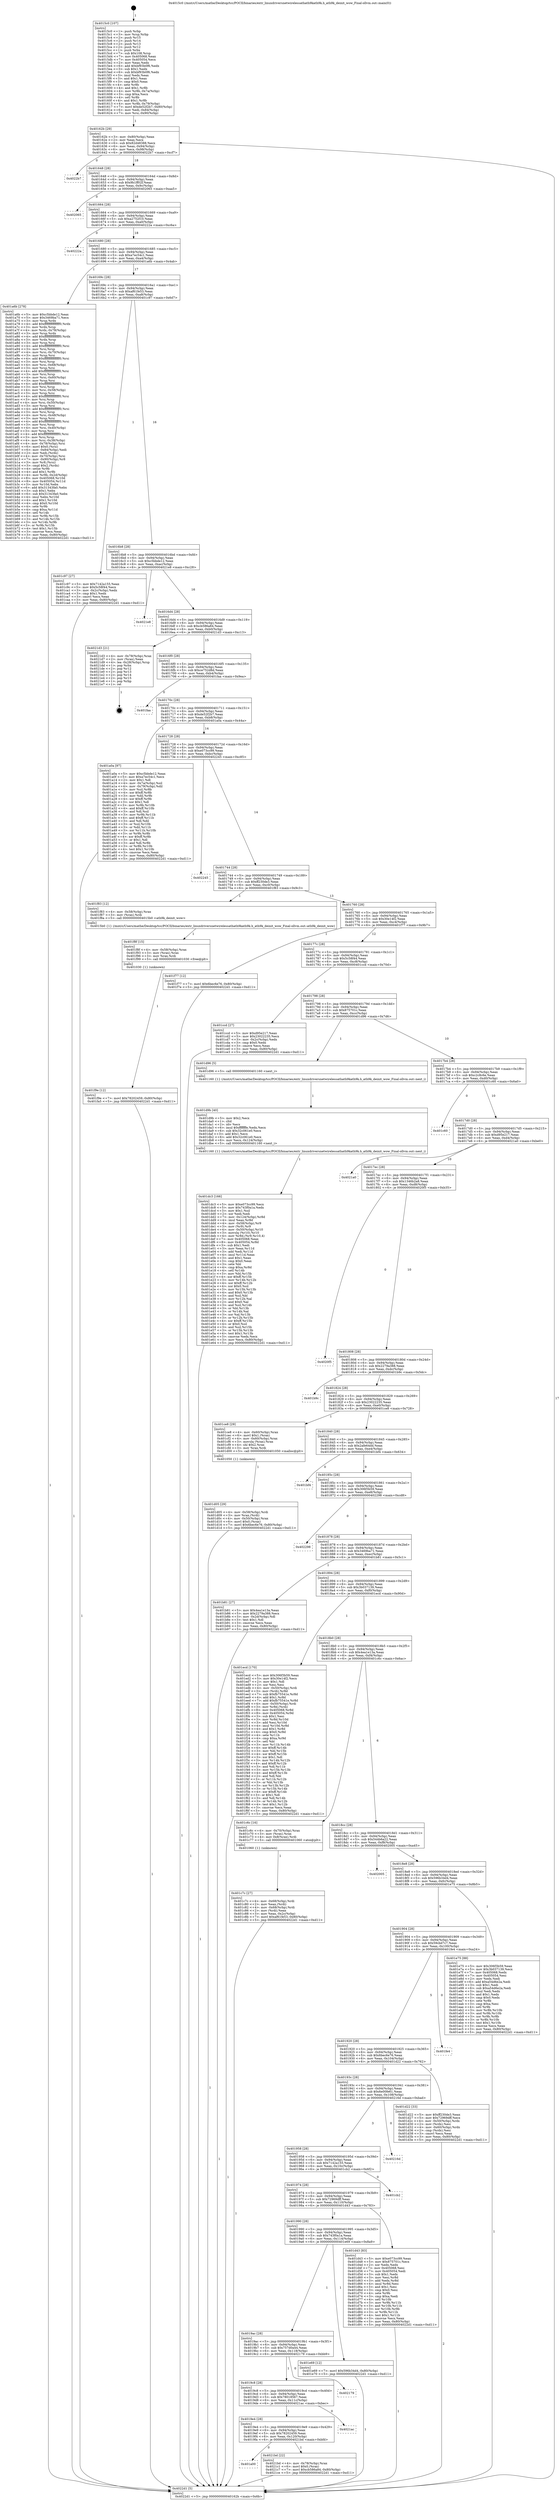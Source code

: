 digraph "0x4015c0" {
  label = "0x4015c0 (/mnt/c/Users/mathe/Desktop/tcc/POCII/binaries/extr_linuxdriversnetwirelessathath9kath9k.h_ath9k_deinit_wow_Final-ollvm.out::main(0))"
  labelloc = "t"
  node[shape=record]

  Entry [label="",width=0.3,height=0.3,shape=circle,fillcolor=black,style=filled]
  "0x40162b" [label="{
     0x40162b [29]\l
     | [instrs]\l
     &nbsp;&nbsp;0x40162b \<+3\>: mov -0x80(%rbp),%eax\l
     &nbsp;&nbsp;0x40162e \<+2\>: mov %eax,%ecx\l
     &nbsp;&nbsp;0x401630 \<+6\>: sub $0x82d48388,%ecx\l
     &nbsp;&nbsp;0x401636 \<+6\>: mov %eax,-0x94(%rbp)\l
     &nbsp;&nbsp;0x40163c \<+6\>: mov %ecx,-0x98(%rbp)\l
     &nbsp;&nbsp;0x401642 \<+6\>: je 00000000004022b7 \<main+0xcf7\>\l
  }"]
  "0x4022b7" [label="{
     0x4022b7\l
  }", style=dashed]
  "0x401648" [label="{
     0x401648 [28]\l
     | [instrs]\l
     &nbsp;&nbsp;0x401648 \<+5\>: jmp 000000000040164d \<main+0x8d\>\l
     &nbsp;&nbsp;0x40164d \<+6\>: mov -0x94(%rbp),%eax\l
     &nbsp;&nbsp;0x401653 \<+5\>: sub $0x9b1ff02f,%eax\l
     &nbsp;&nbsp;0x401658 \<+6\>: mov %eax,-0x9c(%rbp)\l
     &nbsp;&nbsp;0x40165e \<+6\>: je 0000000000402065 \<main+0xaa5\>\l
  }"]
  Exit [label="",width=0.3,height=0.3,shape=circle,fillcolor=black,style=filled,peripheries=2]
  "0x402065" [label="{
     0x402065\l
  }", style=dashed]
  "0x401664" [label="{
     0x401664 [28]\l
     | [instrs]\l
     &nbsp;&nbsp;0x401664 \<+5\>: jmp 0000000000401669 \<main+0xa9\>\l
     &nbsp;&nbsp;0x401669 \<+6\>: mov -0x94(%rbp),%eax\l
     &nbsp;&nbsp;0x40166f \<+5\>: sub $0xa2752f10,%eax\l
     &nbsp;&nbsp;0x401674 \<+6\>: mov %eax,-0xa0(%rbp)\l
     &nbsp;&nbsp;0x40167a \<+6\>: je 000000000040222a \<main+0xc6a\>\l
  }"]
  "0x401a00" [label="{
     0x401a00\l
  }", style=dashed]
  "0x40222a" [label="{
     0x40222a\l
  }", style=dashed]
  "0x401680" [label="{
     0x401680 [28]\l
     | [instrs]\l
     &nbsp;&nbsp;0x401680 \<+5\>: jmp 0000000000401685 \<main+0xc5\>\l
     &nbsp;&nbsp;0x401685 \<+6\>: mov -0x94(%rbp),%eax\l
     &nbsp;&nbsp;0x40168b \<+5\>: sub $0xa7ec54c1,%eax\l
     &nbsp;&nbsp;0x401690 \<+6\>: mov %eax,-0xa4(%rbp)\l
     &nbsp;&nbsp;0x401696 \<+6\>: je 0000000000401a6b \<main+0x4ab\>\l
  }"]
  "0x4021bd" [label="{
     0x4021bd [22]\l
     | [instrs]\l
     &nbsp;&nbsp;0x4021bd \<+4\>: mov -0x78(%rbp),%rax\l
     &nbsp;&nbsp;0x4021c1 \<+6\>: movl $0x0,(%rax)\l
     &nbsp;&nbsp;0x4021c7 \<+7\>: movl $0xcb586a84,-0x80(%rbp)\l
     &nbsp;&nbsp;0x4021ce \<+5\>: jmp 00000000004022d1 \<main+0xd11\>\l
  }"]
  "0x401a6b" [label="{
     0x401a6b [278]\l
     | [instrs]\l
     &nbsp;&nbsp;0x401a6b \<+5\>: mov $0xc5bbde12,%eax\l
     &nbsp;&nbsp;0x401a70 \<+5\>: mov $0x3469ba71,%ecx\l
     &nbsp;&nbsp;0x401a75 \<+3\>: mov %rsp,%rdx\l
     &nbsp;&nbsp;0x401a78 \<+4\>: add $0xfffffffffffffff0,%rdx\l
     &nbsp;&nbsp;0x401a7c \<+3\>: mov %rdx,%rsp\l
     &nbsp;&nbsp;0x401a7f \<+4\>: mov %rdx,-0x78(%rbp)\l
     &nbsp;&nbsp;0x401a83 \<+3\>: mov %rsp,%rdx\l
     &nbsp;&nbsp;0x401a86 \<+4\>: add $0xfffffffffffffff0,%rdx\l
     &nbsp;&nbsp;0x401a8a \<+3\>: mov %rdx,%rsp\l
     &nbsp;&nbsp;0x401a8d \<+3\>: mov %rsp,%rsi\l
     &nbsp;&nbsp;0x401a90 \<+4\>: add $0xfffffffffffffff0,%rsi\l
     &nbsp;&nbsp;0x401a94 \<+3\>: mov %rsi,%rsp\l
     &nbsp;&nbsp;0x401a97 \<+4\>: mov %rsi,-0x70(%rbp)\l
     &nbsp;&nbsp;0x401a9b \<+3\>: mov %rsp,%rsi\l
     &nbsp;&nbsp;0x401a9e \<+4\>: add $0xfffffffffffffff0,%rsi\l
     &nbsp;&nbsp;0x401aa2 \<+3\>: mov %rsi,%rsp\l
     &nbsp;&nbsp;0x401aa5 \<+4\>: mov %rsi,-0x68(%rbp)\l
     &nbsp;&nbsp;0x401aa9 \<+3\>: mov %rsp,%rsi\l
     &nbsp;&nbsp;0x401aac \<+4\>: add $0xfffffffffffffff0,%rsi\l
     &nbsp;&nbsp;0x401ab0 \<+3\>: mov %rsi,%rsp\l
     &nbsp;&nbsp;0x401ab3 \<+4\>: mov %rsi,-0x60(%rbp)\l
     &nbsp;&nbsp;0x401ab7 \<+3\>: mov %rsp,%rsi\l
     &nbsp;&nbsp;0x401aba \<+4\>: add $0xfffffffffffffff0,%rsi\l
     &nbsp;&nbsp;0x401abe \<+3\>: mov %rsi,%rsp\l
     &nbsp;&nbsp;0x401ac1 \<+4\>: mov %rsi,-0x58(%rbp)\l
     &nbsp;&nbsp;0x401ac5 \<+3\>: mov %rsp,%rsi\l
     &nbsp;&nbsp;0x401ac8 \<+4\>: add $0xfffffffffffffff0,%rsi\l
     &nbsp;&nbsp;0x401acc \<+3\>: mov %rsi,%rsp\l
     &nbsp;&nbsp;0x401acf \<+4\>: mov %rsi,-0x50(%rbp)\l
     &nbsp;&nbsp;0x401ad3 \<+3\>: mov %rsp,%rsi\l
     &nbsp;&nbsp;0x401ad6 \<+4\>: add $0xfffffffffffffff0,%rsi\l
     &nbsp;&nbsp;0x401ada \<+3\>: mov %rsi,%rsp\l
     &nbsp;&nbsp;0x401add \<+4\>: mov %rsi,-0x48(%rbp)\l
     &nbsp;&nbsp;0x401ae1 \<+3\>: mov %rsp,%rsi\l
     &nbsp;&nbsp;0x401ae4 \<+4\>: add $0xfffffffffffffff0,%rsi\l
     &nbsp;&nbsp;0x401ae8 \<+3\>: mov %rsi,%rsp\l
     &nbsp;&nbsp;0x401aeb \<+4\>: mov %rsi,-0x40(%rbp)\l
     &nbsp;&nbsp;0x401aef \<+3\>: mov %rsp,%rsi\l
     &nbsp;&nbsp;0x401af2 \<+4\>: add $0xfffffffffffffff0,%rsi\l
     &nbsp;&nbsp;0x401af6 \<+3\>: mov %rsi,%rsp\l
     &nbsp;&nbsp;0x401af9 \<+4\>: mov %rsi,-0x38(%rbp)\l
     &nbsp;&nbsp;0x401afd \<+4\>: mov -0x78(%rbp),%rsi\l
     &nbsp;&nbsp;0x401b01 \<+6\>: movl $0x0,(%rsi)\l
     &nbsp;&nbsp;0x401b07 \<+6\>: mov -0x84(%rbp),%edi\l
     &nbsp;&nbsp;0x401b0d \<+2\>: mov %edi,(%rdx)\l
     &nbsp;&nbsp;0x401b0f \<+4\>: mov -0x70(%rbp),%rsi\l
     &nbsp;&nbsp;0x401b13 \<+7\>: mov -0x90(%rbp),%r8\l
     &nbsp;&nbsp;0x401b1a \<+3\>: mov %r8,(%rsi)\l
     &nbsp;&nbsp;0x401b1d \<+3\>: cmpl $0x2,(%rdx)\l
     &nbsp;&nbsp;0x401b20 \<+4\>: setne %r9b\l
     &nbsp;&nbsp;0x401b24 \<+4\>: and $0x1,%r9b\l
     &nbsp;&nbsp;0x401b28 \<+4\>: mov %r9b,-0x2d(%rbp)\l
     &nbsp;&nbsp;0x401b2c \<+8\>: mov 0x405068,%r10d\l
     &nbsp;&nbsp;0x401b34 \<+8\>: mov 0x405054,%r11d\l
     &nbsp;&nbsp;0x401b3c \<+3\>: mov %r10d,%ebx\l
     &nbsp;&nbsp;0x401b3f \<+6\>: add $0x31343fa0,%ebx\l
     &nbsp;&nbsp;0x401b45 \<+3\>: sub $0x1,%ebx\l
     &nbsp;&nbsp;0x401b48 \<+6\>: sub $0x31343fa0,%ebx\l
     &nbsp;&nbsp;0x401b4e \<+4\>: imul %ebx,%r10d\l
     &nbsp;&nbsp;0x401b52 \<+4\>: and $0x1,%r10d\l
     &nbsp;&nbsp;0x401b56 \<+4\>: cmp $0x0,%r10d\l
     &nbsp;&nbsp;0x401b5a \<+4\>: sete %r9b\l
     &nbsp;&nbsp;0x401b5e \<+4\>: cmp $0xa,%r11d\l
     &nbsp;&nbsp;0x401b62 \<+4\>: setl %r14b\l
     &nbsp;&nbsp;0x401b66 \<+3\>: mov %r9b,%r15b\l
     &nbsp;&nbsp;0x401b69 \<+3\>: and %r14b,%r15b\l
     &nbsp;&nbsp;0x401b6c \<+3\>: xor %r14b,%r9b\l
     &nbsp;&nbsp;0x401b6f \<+3\>: or %r9b,%r15b\l
     &nbsp;&nbsp;0x401b72 \<+4\>: test $0x1,%r15b\l
     &nbsp;&nbsp;0x401b76 \<+3\>: cmovne %ecx,%eax\l
     &nbsp;&nbsp;0x401b79 \<+3\>: mov %eax,-0x80(%rbp)\l
     &nbsp;&nbsp;0x401b7c \<+5\>: jmp 00000000004022d1 \<main+0xd11\>\l
  }"]
  "0x40169c" [label="{
     0x40169c [28]\l
     | [instrs]\l
     &nbsp;&nbsp;0x40169c \<+5\>: jmp 00000000004016a1 \<main+0xe1\>\l
     &nbsp;&nbsp;0x4016a1 \<+6\>: mov -0x94(%rbp),%eax\l
     &nbsp;&nbsp;0x4016a7 \<+5\>: sub $0xaf61fe53,%eax\l
     &nbsp;&nbsp;0x4016ac \<+6\>: mov %eax,-0xa8(%rbp)\l
     &nbsp;&nbsp;0x4016b2 \<+6\>: je 0000000000401c97 \<main+0x6d7\>\l
  }"]
  "0x4019e4" [label="{
     0x4019e4 [28]\l
     | [instrs]\l
     &nbsp;&nbsp;0x4019e4 \<+5\>: jmp 00000000004019e9 \<main+0x429\>\l
     &nbsp;&nbsp;0x4019e9 \<+6\>: mov -0x94(%rbp),%eax\l
     &nbsp;&nbsp;0x4019ef \<+5\>: sub $0x78202459,%eax\l
     &nbsp;&nbsp;0x4019f4 \<+6\>: mov %eax,-0x120(%rbp)\l
     &nbsp;&nbsp;0x4019fa \<+6\>: je 00000000004021bd \<main+0xbfd\>\l
  }"]
  "0x401c97" [label="{
     0x401c97 [27]\l
     | [instrs]\l
     &nbsp;&nbsp;0x401c97 \<+5\>: mov $0x7142a155,%eax\l
     &nbsp;&nbsp;0x401c9c \<+5\>: mov $0x5c58f44,%ecx\l
     &nbsp;&nbsp;0x401ca1 \<+3\>: mov -0x2c(%rbp),%edx\l
     &nbsp;&nbsp;0x401ca4 \<+3\>: cmp $0x1,%edx\l
     &nbsp;&nbsp;0x401ca7 \<+3\>: cmovl %ecx,%eax\l
     &nbsp;&nbsp;0x401caa \<+3\>: mov %eax,-0x80(%rbp)\l
     &nbsp;&nbsp;0x401cad \<+5\>: jmp 00000000004022d1 \<main+0xd11\>\l
  }"]
  "0x4016b8" [label="{
     0x4016b8 [28]\l
     | [instrs]\l
     &nbsp;&nbsp;0x4016b8 \<+5\>: jmp 00000000004016bd \<main+0xfd\>\l
     &nbsp;&nbsp;0x4016bd \<+6\>: mov -0x94(%rbp),%eax\l
     &nbsp;&nbsp;0x4016c3 \<+5\>: sub $0xc5bbde12,%eax\l
     &nbsp;&nbsp;0x4016c8 \<+6\>: mov %eax,-0xac(%rbp)\l
     &nbsp;&nbsp;0x4016ce \<+6\>: je 00000000004021e8 \<main+0xc28\>\l
  }"]
  "0x4021ac" [label="{
     0x4021ac\l
  }", style=dashed]
  "0x4021e8" [label="{
     0x4021e8\l
  }", style=dashed]
  "0x4016d4" [label="{
     0x4016d4 [28]\l
     | [instrs]\l
     &nbsp;&nbsp;0x4016d4 \<+5\>: jmp 00000000004016d9 \<main+0x119\>\l
     &nbsp;&nbsp;0x4016d9 \<+6\>: mov -0x94(%rbp),%eax\l
     &nbsp;&nbsp;0x4016df \<+5\>: sub $0xcb586a84,%eax\l
     &nbsp;&nbsp;0x4016e4 \<+6\>: mov %eax,-0xb0(%rbp)\l
     &nbsp;&nbsp;0x4016ea \<+6\>: je 00000000004021d3 \<main+0xc13\>\l
  }"]
  "0x4019c8" [label="{
     0x4019c8 [28]\l
     | [instrs]\l
     &nbsp;&nbsp;0x4019c8 \<+5\>: jmp 00000000004019cd \<main+0x40d\>\l
     &nbsp;&nbsp;0x4019cd \<+6\>: mov -0x94(%rbp),%eax\l
     &nbsp;&nbsp;0x4019d3 \<+5\>: sub $0x78018567,%eax\l
     &nbsp;&nbsp;0x4019d8 \<+6\>: mov %eax,-0x11c(%rbp)\l
     &nbsp;&nbsp;0x4019de \<+6\>: je 00000000004021ac \<main+0xbec\>\l
  }"]
  "0x4021d3" [label="{
     0x4021d3 [21]\l
     | [instrs]\l
     &nbsp;&nbsp;0x4021d3 \<+4\>: mov -0x78(%rbp),%rax\l
     &nbsp;&nbsp;0x4021d7 \<+2\>: mov (%rax),%eax\l
     &nbsp;&nbsp;0x4021d9 \<+4\>: lea -0x28(%rbp),%rsp\l
     &nbsp;&nbsp;0x4021dd \<+1\>: pop %rbx\l
     &nbsp;&nbsp;0x4021de \<+2\>: pop %r12\l
     &nbsp;&nbsp;0x4021e0 \<+2\>: pop %r13\l
     &nbsp;&nbsp;0x4021e2 \<+2\>: pop %r14\l
     &nbsp;&nbsp;0x4021e4 \<+2\>: pop %r15\l
     &nbsp;&nbsp;0x4021e6 \<+1\>: pop %rbp\l
     &nbsp;&nbsp;0x4021e7 \<+1\>: ret\l
  }"]
  "0x4016f0" [label="{
     0x4016f0 [28]\l
     | [instrs]\l
     &nbsp;&nbsp;0x4016f0 \<+5\>: jmp 00000000004016f5 \<main+0x135\>\l
     &nbsp;&nbsp;0x4016f5 \<+6\>: mov -0x94(%rbp),%eax\l
     &nbsp;&nbsp;0x4016fb \<+5\>: sub $0xce752d8d,%eax\l
     &nbsp;&nbsp;0x401700 \<+6\>: mov %eax,-0xb4(%rbp)\l
     &nbsp;&nbsp;0x401706 \<+6\>: je 0000000000401faa \<main+0x9ea\>\l
  }"]
  "0x402179" [label="{
     0x402179\l
  }", style=dashed]
  "0x401faa" [label="{
     0x401faa\l
  }", style=dashed]
  "0x40170c" [label="{
     0x40170c [28]\l
     | [instrs]\l
     &nbsp;&nbsp;0x40170c \<+5\>: jmp 0000000000401711 \<main+0x151\>\l
     &nbsp;&nbsp;0x401711 \<+6\>: mov -0x94(%rbp),%eax\l
     &nbsp;&nbsp;0x401717 \<+5\>: sub $0xde52f2b7,%eax\l
     &nbsp;&nbsp;0x40171c \<+6\>: mov %eax,-0xb8(%rbp)\l
     &nbsp;&nbsp;0x401722 \<+6\>: je 0000000000401a0a \<main+0x44a\>\l
  }"]
  "0x401f9e" [label="{
     0x401f9e [12]\l
     | [instrs]\l
     &nbsp;&nbsp;0x401f9e \<+7\>: movl $0x78202459,-0x80(%rbp)\l
     &nbsp;&nbsp;0x401fa5 \<+5\>: jmp 00000000004022d1 \<main+0xd11\>\l
  }"]
  "0x401a0a" [label="{
     0x401a0a [97]\l
     | [instrs]\l
     &nbsp;&nbsp;0x401a0a \<+5\>: mov $0xc5bbde12,%eax\l
     &nbsp;&nbsp;0x401a0f \<+5\>: mov $0xa7ec54c1,%ecx\l
     &nbsp;&nbsp;0x401a14 \<+2\>: mov $0x1,%dl\l
     &nbsp;&nbsp;0x401a16 \<+4\>: mov -0x7a(%rbp),%sil\l
     &nbsp;&nbsp;0x401a1a \<+4\>: mov -0x79(%rbp),%dil\l
     &nbsp;&nbsp;0x401a1e \<+3\>: mov %sil,%r8b\l
     &nbsp;&nbsp;0x401a21 \<+4\>: xor $0xff,%r8b\l
     &nbsp;&nbsp;0x401a25 \<+3\>: mov %dil,%r9b\l
     &nbsp;&nbsp;0x401a28 \<+4\>: xor $0xff,%r9b\l
     &nbsp;&nbsp;0x401a2c \<+3\>: xor $0x1,%dl\l
     &nbsp;&nbsp;0x401a2f \<+3\>: mov %r8b,%r10b\l
     &nbsp;&nbsp;0x401a32 \<+4\>: and $0xff,%r10b\l
     &nbsp;&nbsp;0x401a36 \<+3\>: and %dl,%sil\l
     &nbsp;&nbsp;0x401a39 \<+3\>: mov %r9b,%r11b\l
     &nbsp;&nbsp;0x401a3c \<+4\>: and $0xff,%r11b\l
     &nbsp;&nbsp;0x401a40 \<+3\>: and %dl,%dil\l
     &nbsp;&nbsp;0x401a43 \<+3\>: or %sil,%r10b\l
     &nbsp;&nbsp;0x401a46 \<+3\>: or %dil,%r11b\l
     &nbsp;&nbsp;0x401a49 \<+3\>: xor %r11b,%r10b\l
     &nbsp;&nbsp;0x401a4c \<+3\>: or %r9b,%r8b\l
     &nbsp;&nbsp;0x401a4f \<+4\>: xor $0xff,%r8b\l
     &nbsp;&nbsp;0x401a53 \<+3\>: or $0x1,%dl\l
     &nbsp;&nbsp;0x401a56 \<+3\>: and %dl,%r8b\l
     &nbsp;&nbsp;0x401a59 \<+3\>: or %r8b,%r10b\l
     &nbsp;&nbsp;0x401a5c \<+4\>: test $0x1,%r10b\l
     &nbsp;&nbsp;0x401a60 \<+3\>: cmovne %ecx,%eax\l
     &nbsp;&nbsp;0x401a63 \<+3\>: mov %eax,-0x80(%rbp)\l
     &nbsp;&nbsp;0x401a66 \<+5\>: jmp 00000000004022d1 \<main+0xd11\>\l
  }"]
  "0x401728" [label="{
     0x401728 [28]\l
     | [instrs]\l
     &nbsp;&nbsp;0x401728 \<+5\>: jmp 000000000040172d \<main+0x16d\>\l
     &nbsp;&nbsp;0x40172d \<+6\>: mov -0x94(%rbp),%eax\l
     &nbsp;&nbsp;0x401733 \<+5\>: sub $0xe073cc99,%eax\l
     &nbsp;&nbsp;0x401738 \<+6\>: mov %eax,-0xbc(%rbp)\l
     &nbsp;&nbsp;0x40173e \<+6\>: je 0000000000402245 \<main+0xc85\>\l
  }"]
  "0x4022d1" [label="{
     0x4022d1 [5]\l
     | [instrs]\l
     &nbsp;&nbsp;0x4022d1 \<+5\>: jmp 000000000040162b \<main+0x6b\>\l
  }"]
  "0x4015c0" [label="{
     0x4015c0 [107]\l
     | [instrs]\l
     &nbsp;&nbsp;0x4015c0 \<+1\>: push %rbp\l
     &nbsp;&nbsp;0x4015c1 \<+3\>: mov %rsp,%rbp\l
     &nbsp;&nbsp;0x4015c4 \<+2\>: push %r15\l
     &nbsp;&nbsp;0x4015c6 \<+2\>: push %r14\l
     &nbsp;&nbsp;0x4015c8 \<+2\>: push %r13\l
     &nbsp;&nbsp;0x4015ca \<+2\>: push %r12\l
     &nbsp;&nbsp;0x4015cc \<+1\>: push %rbx\l
     &nbsp;&nbsp;0x4015cd \<+7\>: sub $0x108,%rsp\l
     &nbsp;&nbsp;0x4015d4 \<+7\>: mov 0x405068,%eax\l
     &nbsp;&nbsp;0x4015db \<+7\>: mov 0x405054,%ecx\l
     &nbsp;&nbsp;0x4015e2 \<+2\>: mov %eax,%edx\l
     &nbsp;&nbsp;0x4015e4 \<+6\>: add $0xbf93b0f6,%edx\l
     &nbsp;&nbsp;0x4015ea \<+3\>: sub $0x1,%edx\l
     &nbsp;&nbsp;0x4015ed \<+6\>: sub $0xbf93b0f6,%edx\l
     &nbsp;&nbsp;0x4015f3 \<+3\>: imul %edx,%eax\l
     &nbsp;&nbsp;0x4015f6 \<+3\>: and $0x1,%eax\l
     &nbsp;&nbsp;0x4015f9 \<+3\>: cmp $0x0,%eax\l
     &nbsp;&nbsp;0x4015fc \<+4\>: sete %r8b\l
     &nbsp;&nbsp;0x401600 \<+4\>: and $0x1,%r8b\l
     &nbsp;&nbsp;0x401604 \<+4\>: mov %r8b,-0x7a(%rbp)\l
     &nbsp;&nbsp;0x401608 \<+3\>: cmp $0xa,%ecx\l
     &nbsp;&nbsp;0x40160b \<+4\>: setl %r8b\l
     &nbsp;&nbsp;0x40160f \<+4\>: and $0x1,%r8b\l
     &nbsp;&nbsp;0x401613 \<+4\>: mov %r8b,-0x79(%rbp)\l
     &nbsp;&nbsp;0x401617 \<+7\>: movl $0xde52f2b7,-0x80(%rbp)\l
     &nbsp;&nbsp;0x40161e \<+6\>: mov %edi,-0x84(%rbp)\l
     &nbsp;&nbsp;0x401624 \<+7\>: mov %rsi,-0x90(%rbp)\l
  }"]
  "0x401f8f" [label="{
     0x401f8f [15]\l
     | [instrs]\l
     &nbsp;&nbsp;0x401f8f \<+4\>: mov -0x58(%rbp),%rax\l
     &nbsp;&nbsp;0x401f93 \<+3\>: mov (%rax),%rax\l
     &nbsp;&nbsp;0x401f96 \<+3\>: mov %rax,%rdi\l
     &nbsp;&nbsp;0x401f99 \<+5\>: call 0000000000401030 \<free@plt\>\l
     | [calls]\l
     &nbsp;&nbsp;0x401030 \{1\} (unknown)\l
  }"]
  "0x4019ac" [label="{
     0x4019ac [28]\l
     | [instrs]\l
     &nbsp;&nbsp;0x4019ac \<+5\>: jmp 00000000004019b1 \<main+0x3f1\>\l
     &nbsp;&nbsp;0x4019b1 \<+6\>: mov -0x94(%rbp),%eax\l
     &nbsp;&nbsp;0x4019b7 \<+5\>: sub $0x757d0a44,%eax\l
     &nbsp;&nbsp;0x4019bc \<+6\>: mov %eax,-0x118(%rbp)\l
     &nbsp;&nbsp;0x4019c2 \<+6\>: je 0000000000402179 \<main+0xbb9\>\l
  }"]
  "0x402245" [label="{
     0x402245\l
  }", style=dashed]
  "0x401744" [label="{
     0x401744 [28]\l
     | [instrs]\l
     &nbsp;&nbsp;0x401744 \<+5\>: jmp 0000000000401749 \<main+0x189\>\l
     &nbsp;&nbsp;0x401749 \<+6\>: mov -0x94(%rbp),%eax\l
     &nbsp;&nbsp;0x40174f \<+5\>: sub $0xff230de3,%eax\l
     &nbsp;&nbsp;0x401754 \<+6\>: mov %eax,-0xc0(%rbp)\l
     &nbsp;&nbsp;0x40175a \<+6\>: je 0000000000401f83 \<main+0x9c3\>\l
  }"]
  "0x401e69" [label="{
     0x401e69 [12]\l
     | [instrs]\l
     &nbsp;&nbsp;0x401e69 \<+7\>: movl $0x596b34d4,-0x80(%rbp)\l
     &nbsp;&nbsp;0x401e70 \<+5\>: jmp 00000000004022d1 \<main+0xd11\>\l
  }"]
  "0x401f83" [label="{
     0x401f83 [12]\l
     | [instrs]\l
     &nbsp;&nbsp;0x401f83 \<+4\>: mov -0x58(%rbp),%rax\l
     &nbsp;&nbsp;0x401f87 \<+3\>: mov (%rax),%rdi\l
     &nbsp;&nbsp;0x401f8a \<+5\>: call 00000000004015b0 \<ath9k_deinit_wow\>\l
     | [calls]\l
     &nbsp;&nbsp;0x4015b0 \{1\} (/mnt/c/Users/mathe/Desktop/tcc/POCII/binaries/extr_linuxdriversnetwirelessathath9kath9k.h_ath9k_deinit_wow_Final-ollvm.out::ath9k_deinit_wow)\l
  }"]
  "0x401760" [label="{
     0x401760 [28]\l
     | [instrs]\l
     &nbsp;&nbsp;0x401760 \<+5\>: jmp 0000000000401765 \<main+0x1a5\>\l
     &nbsp;&nbsp;0x401765 \<+6\>: mov -0x94(%rbp),%eax\l
     &nbsp;&nbsp;0x40176b \<+5\>: sub $0x30e14f2,%eax\l
     &nbsp;&nbsp;0x401770 \<+6\>: mov %eax,-0xc4(%rbp)\l
     &nbsp;&nbsp;0x401776 \<+6\>: je 0000000000401f77 \<main+0x9b7\>\l
  }"]
  "0x401dc3" [label="{
     0x401dc3 [166]\l
     | [instrs]\l
     &nbsp;&nbsp;0x401dc3 \<+5\>: mov $0xe073cc99,%ecx\l
     &nbsp;&nbsp;0x401dc8 \<+5\>: mov $0x743f0a1a,%edx\l
     &nbsp;&nbsp;0x401dcd \<+3\>: mov $0x1,%sil\l
     &nbsp;&nbsp;0x401dd0 \<+2\>: xor %edi,%edi\l
     &nbsp;&nbsp;0x401dd2 \<+7\>: mov -0x124(%rbp),%r8d\l
     &nbsp;&nbsp;0x401dd9 \<+4\>: imul %eax,%r8d\l
     &nbsp;&nbsp;0x401ddd \<+4\>: mov -0x58(%rbp),%r9\l
     &nbsp;&nbsp;0x401de1 \<+3\>: mov (%r9),%r9\l
     &nbsp;&nbsp;0x401de4 \<+4\>: mov -0x50(%rbp),%r10\l
     &nbsp;&nbsp;0x401de8 \<+3\>: movslq (%r10),%r10\l
     &nbsp;&nbsp;0x401deb \<+4\>: mov %r8d,(%r9,%r10,4)\l
     &nbsp;&nbsp;0x401def \<+7\>: mov 0x405068,%eax\l
     &nbsp;&nbsp;0x401df6 \<+8\>: mov 0x405054,%r8d\l
     &nbsp;&nbsp;0x401dfe \<+3\>: sub $0x1,%edi\l
     &nbsp;&nbsp;0x401e01 \<+3\>: mov %eax,%r11d\l
     &nbsp;&nbsp;0x401e04 \<+3\>: add %edi,%r11d\l
     &nbsp;&nbsp;0x401e07 \<+4\>: imul %r11d,%eax\l
     &nbsp;&nbsp;0x401e0b \<+3\>: and $0x1,%eax\l
     &nbsp;&nbsp;0x401e0e \<+3\>: cmp $0x0,%eax\l
     &nbsp;&nbsp;0x401e11 \<+3\>: sete %bl\l
     &nbsp;&nbsp;0x401e14 \<+4\>: cmp $0xa,%r8d\l
     &nbsp;&nbsp;0x401e18 \<+4\>: setl %r14b\l
     &nbsp;&nbsp;0x401e1c \<+3\>: mov %bl,%r15b\l
     &nbsp;&nbsp;0x401e1f \<+4\>: xor $0xff,%r15b\l
     &nbsp;&nbsp;0x401e23 \<+3\>: mov %r14b,%r12b\l
     &nbsp;&nbsp;0x401e26 \<+4\>: xor $0xff,%r12b\l
     &nbsp;&nbsp;0x401e2a \<+4\>: xor $0x0,%sil\l
     &nbsp;&nbsp;0x401e2e \<+3\>: mov %r15b,%r13b\l
     &nbsp;&nbsp;0x401e31 \<+4\>: and $0x0,%r13b\l
     &nbsp;&nbsp;0x401e35 \<+3\>: and %sil,%bl\l
     &nbsp;&nbsp;0x401e38 \<+3\>: mov %r12b,%al\l
     &nbsp;&nbsp;0x401e3b \<+2\>: and $0x0,%al\l
     &nbsp;&nbsp;0x401e3d \<+3\>: and %sil,%r14b\l
     &nbsp;&nbsp;0x401e40 \<+3\>: or %bl,%r13b\l
     &nbsp;&nbsp;0x401e43 \<+3\>: or %r14b,%al\l
     &nbsp;&nbsp;0x401e46 \<+3\>: xor %al,%r13b\l
     &nbsp;&nbsp;0x401e49 \<+3\>: or %r12b,%r15b\l
     &nbsp;&nbsp;0x401e4c \<+4\>: xor $0xff,%r15b\l
     &nbsp;&nbsp;0x401e50 \<+4\>: or $0x0,%sil\l
     &nbsp;&nbsp;0x401e54 \<+3\>: and %sil,%r15b\l
     &nbsp;&nbsp;0x401e57 \<+3\>: or %r15b,%r13b\l
     &nbsp;&nbsp;0x401e5a \<+4\>: test $0x1,%r13b\l
     &nbsp;&nbsp;0x401e5e \<+3\>: cmovne %edx,%ecx\l
     &nbsp;&nbsp;0x401e61 \<+3\>: mov %ecx,-0x80(%rbp)\l
     &nbsp;&nbsp;0x401e64 \<+5\>: jmp 00000000004022d1 \<main+0xd11\>\l
  }"]
  "0x401f77" [label="{
     0x401f77 [12]\l
     | [instrs]\l
     &nbsp;&nbsp;0x401f77 \<+7\>: movl $0x6bec6e76,-0x80(%rbp)\l
     &nbsp;&nbsp;0x401f7e \<+5\>: jmp 00000000004022d1 \<main+0xd11\>\l
  }"]
  "0x40177c" [label="{
     0x40177c [28]\l
     | [instrs]\l
     &nbsp;&nbsp;0x40177c \<+5\>: jmp 0000000000401781 \<main+0x1c1\>\l
     &nbsp;&nbsp;0x401781 \<+6\>: mov -0x94(%rbp),%eax\l
     &nbsp;&nbsp;0x401787 \<+5\>: sub $0x5c58f44,%eax\l
     &nbsp;&nbsp;0x40178c \<+6\>: mov %eax,-0xc8(%rbp)\l
     &nbsp;&nbsp;0x401792 \<+6\>: je 0000000000401ccd \<main+0x70d\>\l
  }"]
  "0x401d9b" [label="{
     0x401d9b [40]\l
     | [instrs]\l
     &nbsp;&nbsp;0x401d9b \<+5\>: mov $0x2,%ecx\l
     &nbsp;&nbsp;0x401da0 \<+1\>: cltd\l
     &nbsp;&nbsp;0x401da1 \<+2\>: idiv %ecx\l
     &nbsp;&nbsp;0x401da3 \<+6\>: imul $0xfffffffe,%edx,%ecx\l
     &nbsp;&nbsp;0x401da9 \<+6\>: sub $0x32c061e0,%ecx\l
     &nbsp;&nbsp;0x401daf \<+3\>: add $0x1,%ecx\l
     &nbsp;&nbsp;0x401db2 \<+6\>: add $0x32c061e0,%ecx\l
     &nbsp;&nbsp;0x401db8 \<+6\>: mov %ecx,-0x124(%rbp)\l
     &nbsp;&nbsp;0x401dbe \<+5\>: call 0000000000401160 \<next_i\>\l
     | [calls]\l
     &nbsp;&nbsp;0x401160 \{1\} (/mnt/c/Users/mathe/Desktop/tcc/POCII/binaries/extr_linuxdriversnetwirelessathath9kath9k.h_ath9k_deinit_wow_Final-ollvm.out::next_i)\l
  }"]
  "0x401ccd" [label="{
     0x401ccd [27]\l
     | [instrs]\l
     &nbsp;&nbsp;0x401ccd \<+5\>: mov $0xd95e217,%eax\l
     &nbsp;&nbsp;0x401cd2 \<+5\>: mov $0x23022235,%ecx\l
     &nbsp;&nbsp;0x401cd7 \<+3\>: mov -0x2c(%rbp),%edx\l
     &nbsp;&nbsp;0x401cda \<+3\>: cmp $0x0,%edx\l
     &nbsp;&nbsp;0x401cdd \<+3\>: cmove %ecx,%eax\l
     &nbsp;&nbsp;0x401ce0 \<+3\>: mov %eax,-0x80(%rbp)\l
     &nbsp;&nbsp;0x401ce3 \<+5\>: jmp 00000000004022d1 \<main+0xd11\>\l
  }"]
  "0x401798" [label="{
     0x401798 [28]\l
     | [instrs]\l
     &nbsp;&nbsp;0x401798 \<+5\>: jmp 000000000040179d \<main+0x1dd\>\l
     &nbsp;&nbsp;0x40179d \<+6\>: mov -0x94(%rbp),%eax\l
     &nbsp;&nbsp;0x4017a3 \<+5\>: sub $0x875701c,%eax\l
     &nbsp;&nbsp;0x4017a8 \<+6\>: mov %eax,-0xcc(%rbp)\l
     &nbsp;&nbsp;0x4017ae \<+6\>: je 0000000000401d96 \<main+0x7d6\>\l
  }"]
  "0x401990" [label="{
     0x401990 [28]\l
     | [instrs]\l
     &nbsp;&nbsp;0x401990 \<+5\>: jmp 0000000000401995 \<main+0x3d5\>\l
     &nbsp;&nbsp;0x401995 \<+6\>: mov -0x94(%rbp),%eax\l
     &nbsp;&nbsp;0x40199b \<+5\>: sub $0x743f0a1a,%eax\l
     &nbsp;&nbsp;0x4019a0 \<+6\>: mov %eax,-0x114(%rbp)\l
     &nbsp;&nbsp;0x4019a6 \<+6\>: je 0000000000401e69 \<main+0x8a9\>\l
  }"]
  "0x401d96" [label="{
     0x401d96 [5]\l
     | [instrs]\l
     &nbsp;&nbsp;0x401d96 \<+5\>: call 0000000000401160 \<next_i\>\l
     | [calls]\l
     &nbsp;&nbsp;0x401160 \{1\} (/mnt/c/Users/mathe/Desktop/tcc/POCII/binaries/extr_linuxdriversnetwirelessathath9kath9k.h_ath9k_deinit_wow_Final-ollvm.out::next_i)\l
  }"]
  "0x4017b4" [label="{
     0x4017b4 [28]\l
     | [instrs]\l
     &nbsp;&nbsp;0x4017b4 \<+5\>: jmp 00000000004017b9 \<main+0x1f9\>\l
     &nbsp;&nbsp;0x4017b9 \<+6\>: mov -0x94(%rbp),%eax\l
     &nbsp;&nbsp;0x4017bf \<+5\>: sub $0xc2c8c6e,%eax\l
     &nbsp;&nbsp;0x4017c4 \<+6\>: mov %eax,-0xd0(%rbp)\l
     &nbsp;&nbsp;0x4017ca \<+6\>: je 0000000000401c60 \<main+0x6a0\>\l
  }"]
  "0x401d43" [label="{
     0x401d43 [83]\l
     | [instrs]\l
     &nbsp;&nbsp;0x401d43 \<+5\>: mov $0xe073cc99,%eax\l
     &nbsp;&nbsp;0x401d48 \<+5\>: mov $0x875701c,%ecx\l
     &nbsp;&nbsp;0x401d4d \<+2\>: xor %edx,%edx\l
     &nbsp;&nbsp;0x401d4f \<+7\>: mov 0x405068,%esi\l
     &nbsp;&nbsp;0x401d56 \<+7\>: mov 0x405054,%edi\l
     &nbsp;&nbsp;0x401d5d \<+3\>: sub $0x1,%edx\l
     &nbsp;&nbsp;0x401d60 \<+3\>: mov %esi,%r8d\l
     &nbsp;&nbsp;0x401d63 \<+3\>: add %edx,%r8d\l
     &nbsp;&nbsp;0x401d66 \<+4\>: imul %r8d,%esi\l
     &nbsp;&nbsp;0x401d6a \<+3\>: and $0x1,%esi\l
     &nbsp;&nbsp;0x401d6d \<+3\>: cmp $0x0,%esi\l
     &nbsp;&nbsp;0x401d70 \<+4\>: sete %r9b\l
     &nbsp;&nbsp;0x401d74 \<+3\>: cmp $0xa,%edi\l
     &nbsp;&nbsp;0x401d77 \<+4\>: setl %r10b\l
     &nbsp;&nbsp;0x401d7b \<+3\>: mov %r9b,%r11b\l
     &nbsp;&nbsp;0x401d7e \<+3\>: and %r10b,%r11b\l
     &nbsp;&nbsp;0x401d81 \<+3\>: xor %r10b,%r9b\l
     &nbsp;&nbsp;0x401d84 \<+3\>: or %r9b,%r11b\l
     &nbsp;&nbsp;0x401d87 \<+4\>: test $0x1,%r11b\l
     &nbsp;&nbsp;0x401d8b \<+3\>: cmovne %ecx,%eax\l
     &nbsp;&nbsp;0x401d8e \<+3\>: mov %eax,-0x80(%rbp)\l
     &nbsp;&nbsp;0x401d91 \<+5\>: jmp 00000000004022d1 \<main+0xd11\>\l
  }"]
  "0x401c60" [label="{
     0x401c60\l
  }", style=dashed]
  "0x4017d0" [label="{
     0x4017d0 [28]\l
     | [instrs]\l
     &nbsp;&nbsp;0x4017d0 \<+5\>: jmp 00000000004017d5 \<main+0x215\>\l
     &nbsp;&nbsp;0x4017d5 \<+6\>: mov -0x94(%rbp),%eax\l
     &nbsp;&nbsp;0x4017db \<+5\>: sub $0xd95e217,%eax\l
     &nbsp;&nbsp;0x4017e0 \<+6\>: mov %eax,-0xd4(%rbp)\l
     &nbsp;&nbsp;0x4017e6 \<+6\>: je 00000000004021a0 \<main+0xbe0\>\l
  }"]
  "0x401974" [label="{
     0x401974 [28]\l
     | [instrs]\l
     &nbsp;&nbsp;0x401974 \<+5\>: jmp 0000000000401979 \<main+0x3b9\>\l
     &nbsp;&nbsp;0x401979 \<+6\>: mov -0x94(%rbp),%eax\l
     &nbsp;&nbsp;0x40197f \<+5\>: sub $0x72969dff,%eax\l
     &nbsp;&nbsp;0x401984 \<+6\>: mov %eax,-0x110(%rbp)\l
     &nbsp;&nbsp;0x40198a \<+6\>: je 0000000000401d43 \<main+0x783\>\l
  }"]
  "0x4021a0" [label="{
     0x4021a0\l
  }", style=dashed]
  "0x4017ec" [label="{
     0x4017ec [28]\l
     | [instrs]\l
     &nbsp;&nbsp;0x4017ec \<+5\>: jmp 00000000004017f1 \<main+0x231\>\l
     &nbsp;&nbsp;0x4017f1 \<+6\>: mov -0x94(%rbp),%eax\l
     &nbsp;&nbsp;0x4017f7 \<+5\>: sub $0x1346b2a8,%eax\l
     &nbsp;&nbsp;0x4017fc \<+6\>: mov %eax,-0xd8(%rbp)\l
     &nbsp;&nbsp;0x401802 \<+6\>: je 00000000004020f5 \<main+0xb35\>\l
  }"]
  "0x401cb2" [label="{
     0x401cb2\l
  }", style=dashed]
  "0x4020f5" [label="{
     0x4020f5\l
  }", style=dashed]
  "0x401808" [label="{
     0x401808 [28]\l
     | [instrs]\l
     &nbsp;&nbsp;0x401808 \<+5\>: jmp 000000000040180d \<main+0x24d\>\l
     &nbsp;&nbsp;0x40180d \<+6\>: mov -0x94(%rbp),%eax\l
     &nbsp;&nbsp;0x401813 \<+5\>: sub $0x2279a388,%eax\l
     &nbsp;&nbsp;0x401818 \<+6\>: mov %eax,-0xdc(%rbp)\l
     &nbsp;&nbsp;0x40181e \<+6\>: je 0000000000401b9c \<main+0x5dc\>\l
  }"]
  "0x401958" [label="{
     0x401958 [28]\l
     | [instrs]\l
     &nbsp;&nbsp;0x401958 \<+5\>: jmp 000000000040195d \<main+0x39d\>\l
     &nbsp;&nbsp;0x40195d \<+6\>: mov -0x94(%rbp),%eax\l
     &nbsp;&nbsp;0x401963 \<+5\>: sub $0x7142a155,%eax\l
     &nbsp;&nbsp;0x401968 \<+6\>: mov %eax,-0x10c(%rbp)\l
     &nbsp;&nbsp;0x40196e \<+6\>: je 0000000000401cb2 \<main+0x6f2\>\l
  }"]
  "0x401b9c" [label="{
     0x401b9c\l
  }", style=dashed]
  "0x401824" [label="{
     0x401824 [28]\l
     | [instrs]\l
     &nbsp;&nbsp;0x401824 \<+5\>: jmp 0000000000401829 \<main+0x269\>\l
     &nbsp;&nbsp;0x401829 \<+6\>: mov -0x94(%rbp),%eax\l
     &nbsp;&nbsp;0x40182f \<+5\>: sub $0x23022235,%eax\l
     &nbsp;&nbsp;0x401834 \<+6\>: mov %eax,-0xe0(%rbp)\l
     &nbsp;&nbsp;0x40183a \<+6\>: je 0000000000401ce8 \<main+0x728\>\l
  }"]
  "0x40216d" [label="{
     0x40216d\l
  }", style=dashed]
  "0x401ce8" [label="{
     0x401ce8 [29]\l
     | [instrs]\l
     &nbsp;&nbsp;0x401ce8 \<+4\>: mov -0x60(%rbp),%rax\l
     &nbsp;&nbsp;0x401cec \<+6\>: movl $0x1,(%rax)\l
     &nbsp;&nbsp;0x401cf2 \<+4\>: mov -0x60(%rbp),%rax\l
     &nbsp;&nbsp;0x401cf6 \<+3\>: movslq (%rax),%rax\l
     &nbsp;&nbsp;0x401cf9 \<+4\>: shl $0x2,%rax\l
     &nbsp;&nbsp;0x401cfd \<+3\>: mov %rax,%rdi\l
     &nbsp;&nbsp;0x401d00 \<+5\>: call 0000000000401050 \<malloc@plt\>\l
     | [calls]\l
     &nbsp;&nbsp;0x401050 \{1\} (unknown)\l
  }"]
  "0x401840" [label="{
     0x401840 [28]\l
     | [instrs]\l
     &nbsp;&nbsp;0x401840 \<+5\>: jmp 0000000000401845 \<main+0x285\>\l
     &nbsp;&nbsp;0x401845 \<+6\>: mov -0x94(%rbp),%eax\l
     &nbsp;&nbsp;0x40184b \<+5\>: sub $0x2afe64dd,%eax\l
     &nbsp;&nbsp;0x401850 \<+6\>: mov %eax,-0xe4(%rbp)\l
     &nbsp;&nbsp;0x401856 \<+6\>: je 0000000000401bf4 \<main+0x634\>\l
  }"]
  "0x40193c" [label="{
     0x40193c [28]\l
     | [instrs]\l
     &nbsp;&nbsp;0x40193c \<+5\>: jmp 0000000000401941 \<main+0x381\>\l
     &nbsp;&nbsp;0x401941 \<+6\>: mov -0x94(%rbp),%eax\l
     &nbsp;&nbsp;0x401947 \<+5\>: sub $0x6e00fe61,%eax\l
     &nbsp;&nbsp;0x40194c \<+6\>: mov %eax,-0x108(%rbp)\l
     &nbsp;&nbsp;0x401952 \<+6\>: je 000000000040216d \<main+0xbad\>\l
  }"]
  "0x401bf4" [label="{
     0x401bf4\l
  }", style=dashed]
  "0x40185c" [label="{
     0x40185c [28]\l
     | [instrs]\l
     &nbsp;&nbsp;0x40185c \<+5\>: jmp 0000000000401861 \<main+0x2a1\>\l
     &nbsp;&nbsp;0x401861 \<+6\>: mov -0x94(%rbp),%eax\l
     &nbsp;&nbsp;0x401867 \<+5\>: sub $0x306f3b59,%eax\l
     &nbsp;&nbsp;0x40186c \<+6\>: mov %eax,-0xe8(%rbp)\l
     &nbsp;&nbsp;0x401872 \<+6\>: je 0000000000402298 \<main+0xcd8\>\l
  }"]
  "0x401d22" [label="{
     0x401d22 [33]\l
     | [instrs]\l
     &nbsp;&nbsp;0x401d22 \<+5\>: mov $0xff230de3,%eax\l
     &nbsp;&nbsp;0x401d27 \<+5\>: mov $0x72969dff,%ecx\l
     &nbsp;&nbsp;0x401d2c \<+4\>: mov -0x50(%rbp),%rdx\l
     &nbsp;&nbsp;0x401d30 \<+2\>: mov (%rdx),%esi\l
     &nbsp;&nbsp;0x401d32 \<+4\>: mov -0x60(%rbp),%rdx\l
     &nbsp;&nbsp;0x401d36 \<+2\>: cmp (%rdx),%esi\l
     &nbsp;&nbsp;0x401d38 \<+3\>: cmovl %ecx,%eax\l
     &nbsp;&nbsp;0x401d3b \<+3\>: mov %eax,-0x80(%rbp)\l
     &nbsp;&nbsp;0x401d3e \<+5\>: jmp 00000000004022d1 \<main+0xd11\>\l
  }"]
  "0x402298" [label="{
     0x402298\l
  }", style=dashed]
  "0x401878" [label="{
     0x401878 [28]\l
     | [instrs]\l
     &nbsp;&nbsp;0x401878 \<+5\>: jmp 000000000040187d \<main+0x2bd\>\l
     &nbsp;&nbsp;0x40187d \<+6\>: mov -0x94(%rbp),%eax\l
     &nbsp;&nbsp;0x401883 \<+5\>: sub $0x3469ba71,%eax\l
     &nbsp;&nbsp;0x401888 \<+6\>: mov %eax,-0xec(%rbp)\l
     &nbsp;&nbsp;0x40188e \<+6\>: je 0000000000401b81 \<main+0x5c1\>\l
  }"]
  "0x401920" [label="{
     0x401920 [28]\l
     | [instrs]\l
     &nbsp;&nbsp;0x401920 \<+5\>: jmp 0000000000401925 \<main+0x365\>\l
     &nbsp;&nbsp;0x401925 \<+6\>: mov -0x94(%rbp),%eax\l
     &nbsp;&nbsp;0x40192b \<+5\>: sub $0x6bec6e76,%eax\l
     &nbsp;&nbsp;0x401930 \<+6\>: mov %eax,-0x104(%rbp)\l
     &nbsp;&nbsp;0x401936 \<+6\>: je 0000000000401d22 \<main+0x762\>\l
  }"]
  "0x401b81" [label="{
     0x401b81 [27]\l
     | [instrs]\l
     &nbsp;&nbsp;0x401b81 \<+5\>: mov $0x4ea1e13a,%eax\l
     &nbsp;&nbsp;0x401b86 \<+5\>: mov $0x2279a388,%ecx\l
     &nbsp;&nbsp;0x401b8b \<+3\>: mov -0x2d(%rbp),%dl\l
     &nbsp;&nbsp;0x401b8e \<+3\>: test $0x1,%dl\l
     &nbsp;&nbsp;0x401b91 \<+3\>: cmovne %ecx,%eax\l
     &nbsp;&nbsp;0x401b94 \<+3\>: mov %eax,-0x80(%rbp)\l
     &nbsp;&nbsp;0x401b97 \<+5\>: jmp 00000000004022d1 \<main+0xd11\>\l
  }"]
  "0x401894" [label="{
     0x401894 [28]\l
     | [instrs]\l
     &nbsp;&nbsp;0x401894 \<+5\>: jmp 0000000000401899 \<main+0x2d9\>\l
     &nbsp;&nbsp;0x401899 \<+6\>: mov -0x94(%rbp),%eax\l
     &nbsp;&nbsp;0x40189f \<+5\>: sub $0x3b037139,%eax\l
     &nbsp;&nbsp;0x4018a4 \<+6\>: mov %eax,-0xf0(%rbp)\l
     &nbsp;&nbsp;0x4018aa \<+6\>: je 0000000000401ecd \<main+0x90d\>\l
  }"]
  "0x401fe4" [label="{
     0x401fe4\l
  }", style=dashed]
  "0x401ecd" [label="{
     0x401ecd [170]\l
     | [instrs]\l
     &nbsp;&nbsp;0x401ecd \<+5\>: mov $0x306f3b59,%eax\l
     &nbsp;&nbsp;0x401ed2 \<+5\>: mov $0x30e14f2,%ecx\l
     &nbsp;&nbsp;0x401ed7 \<+2\>: mov $0x1,%dl\l
     &nbsp;&nbsp;0x401ed9 \<+2\>: xor %esi,%esi\l
     &nbsp;&nbsp;0x401edb \<+4\>: mov -0x50(%rbp),%rdi\l
     &nbsp;&nbsp;0x401edf \<+3\>: mov (%rdi),%r8d\l
     &nbsp;&nbsp;0x401ee2 \<+7\>: sub $0xfb75541e,%r8d\l
     &nbsp;&nbsp;0x401ee9 \<+4\>: add $0x1,%r8d\l
     &nbsp;&nbsp;0x401eed \<+7\>: add $0xfb75541e,%r8d\l
     &nbsp;&nbsp;0x401ef4 \<+4\>: mov -0x50(%rbp),%rdi\l
     &nbsp;&nbsp;0x401ef8 \<+3\>: mov %r8d,(%rdi)\l
     &nbsp;&nbsp;0x401efb \<+8\>: mov 0x405068,%r8d\l
     &nbsp;&nbsp;0x401f03 \<+8\>: mov 0x405054,%r9d\l
     &nbsp;&nbsp;0x401f0b \<+3\>: sub $0x1,%esi\l
     &nbsp;&nbsp;0x401f0e \<+3\>: mov %r8d,%r10d\l
     &nbsp;&nbsp;0x401f11 \<+3\>: add %esi,%r10d\l
     &nbsp;&nbsp;0x401f14 \<+4\>: imul %r10d,%r8d\l
     &nbsp;&nbsp;0x401f18 \<+4\>: and $0x1,%r8d\l
     &nbsp;&nbsp;0x401f1c \<+4\>: cmp $0x0,%r8d\l
     &nbsp;&nbsp;0x401f20 \<+4\>: sete %r11b\l
     &nbsp;&nbsp;0x401f24 \<+4\>: cmp $0xa,%r9d\l
     &nbsp;&nbsp;0x401f28 \<+3\>: setl %bl\l
     &nbsp;&nbsp;0x401f2b \<+3\>: mov %r11b,%r14b\l
     &nbsp;&nbsp;0x401f2e \<+4\>: xor $0xff,%r14b\l
     &nbsp;&nbsp;0x401f32 \<+3\>: mov %bl,%r15b\l
     &nbsp;&nbsp;0x401f35 \<+4\>: xor $0xff,%r15b\l
     &nbsp;&nbsp;0x401f39 \<+3\>: xor $0x1,%dl\l
     &nbsp;&nbsp;0x401f3c \<+3\>: mov %r14b,%r12b\l
     &nbsp;&nbsp;0x401f3f \<+4\>: and $0xff,%r12b\l
     &nbsp;&nbsp;0x401f43 \<+3\>: and %dl,%r11b\l
     &nbsp;&nbsp;0x401f46 \<+3\>: mov %r15b,%r13b\l
     &nbsp;&nbsp;0x401f49 \<+4\>: and $0xff,%r13b\l
     &nbsp;&nbsp;0x401f4d \<+2\>: and %dl,%bl\l
     &nbsp;&nbsp;0x401f4f \<+3\>: or %r11b,%r12b\l
     &nbsp;&nbsp;0x401f52 \<+3\>: or %bl,%r13b\l
     &nbsp;&nbsp;0x401f55 \<+3\>: xor %r13b,%r12b\l
     &nbsp;&nbsp;0x401f58 \<+3\>: or %r15b,%r14b\l
     &nbsp;&nbsp;0x401f5b \<+4\>: xor $0xff,%r14b\l
     &nbsp;&nbsp;0x401f5f \<+3\>: or $0x1,%dl\l
     &nbsp;&nbsp;0x401f62 \<+3\>: and %dl,%r14b\l
     &nbsp;&nbsp;0x401f65 \<+3\>: or %r14b,%r12b\l
     &nbsp;&nbsp;0x401f68 \<+4\>: test $0x1,%r12b\l
     &nbsp;&nbsp;0x401f6c \<+3\>: cmovne %ecx,%eax\l
     &nbsp;&nbsp;0x401f6f \<+3\>: mov %eax,-0x80(%rbp)\l
     &nbsp;&nbsp;0x401f72 \<+5\>: jmp 00000000004022d1 \<main+0xd11\>\l
  }"]
  "0x4018b0" [label="{
     0x4018b0 [28]\l
     | [instrs]\l
     &nbsp;&nbsp;0x4018b0 \<+5\>: jmp 00000000004018b5 \<main+0x2f5\>\l
     &nbsp;&nbsp;0x4018b5 \<+6\>: mov -0x94(%rbp),%eax\l
     &nbsp;&nbsp;0x4018bb \<+5\>: sub $0x4ea1e13a,%eax\l
     &nbsp;&nbsp;0x4018c0 \<+6\>: mov %eax,-0xf4(%rbp)\l
     &nbsp;&nbsp;0x4018c6 \<+6\>: je 0000000000401c6c \<main+0x6ac\>\l
  }"]
  "0x401904" [label="{
     0x401904 [28]\l
     | [instrs]\l
     &nbsp;&nbsp;0x401904 \<+5\>: jmp 0000000000401909 \<main+0x349\>\l
     &nbsp;&nbsp;0x401909 \<+6\>: mov -0x94(%rbp),%eax\l
     &nbsp;&nbsp;0x40190f \<+5\>: sub $0x59cbd7c7,%eax\l
     &nbsp;&nbsp;0x401914 \<+6\>: mov %eax,-0x100(%rbp)\l
     &nbsp;&nbsp;0x40191a \<+6\>: je 0000000000401fe4 \<main+0xa24\>\l
  }"]
  "0x401c6c" [label="{
     0x401c6c [16]\l
     | [instrs]\l
     &nbsp;&nbsp;0x401c6c \<+4\>: mov -0x70(%rbp),%rax\l
     &nbsp;&nbsp;0x401c70 \<+3\>: mov (%rax),%rax\l
     &nbsp;&nbsp;0x401c73 \<+4\>: mov 0x8(%rax),%rdi\l
     &nbsp;&nbsp;0x401c77 \<+5\>: call 0000000000401060 \<atoi@plt\>\l
     | [calls]\l
     &nbsp;&nbsp;0x401060 \{1\} (unknown)\l
  }"]
  "0x4018cc" [label="{
     0x4018cc [28]\l
     | [instrs]\l
     &nbsp;&nbsp;0x4018cc \<+5\>: jmp 00000000004018d1 \<main+0x311\>\l
     &nbsp;&nbsp;0x4018d1 \<+6\>: mov -0x94(%rbp),%eax\l
     &nbsp;&nbsp;0x4018d7 \<+5\>: sub $0x544b6a22,%eax\l
     &nbsp;&nbsp;0x4018dc \<+6\>: mov %eax,-0xf8(%rbp)\l
     &nbsp;&nbsp;0x4018e2 \<+6\>: je 0000000000402005 \<main+0xa45\>\l
  }"]
  "0x401c7c" [label="{
     0x401c7c [27]\l
     | [instrs]\l
     &nbsp;&nbsp;0x401c7c \<+4\>: mov -0x68(%rbp),%rdi\l
     &nbsp;&nbsp;0x401c80 \<+2\>: mov %eax,(%rdi)\l
     &nbsp;&nbsp;0x401c82 \<+4\>: mov -0x68(%rbp),%rdi\l
     &nbsp;&nbsp;0x401c86 \<+2\>: mov (%rdi),%eax\l
     &nbsp;&nbsp;0x401c88 \<+3\>: mov %eax,-0x2c(%rbp)\l
     &nbsp;&nbsp;0x401c8b \<+7\>: movl $0xaf61fe53,-0x80(%rbp)\l
     &nbsp;&nbsp;0x401c92 \<+5\>: jmp 00000000004022d1 \<main+0xd11\>\l
  }"]
  "0x401d05" [label="{
     0x401d05 [29]\l
     | [instrs]\l
     &nbsp;&nbsp;0x401d05 \<+4\>: mov -0x58(%rbp),%rdi\l
     &nbsp;&nbsp;0x401d09 \<+3\>: mov %rax,(%rdi)\l
     &nbsp;&nbsp;0x401d0c \<+4\>: mov -0x50(%rbp),%rax\l
     &nbsp;&nbsp;0x401d10 \<+6\>: movl $0x0,(%rax)\l
     &nbsp;&nbsp;0x401d16 \<+7\>: movl $0x6bec6e76,-0x80(%rbp)\l
     &nbsp;&nbsp;0x401d1d \<+5\>: jmp 00000000004022d1 \<main+0xd11\>\l
  }"]
  "0x401e75" [label="{
     0x401e75 [88]\l
     | [instrs]\l
     &nbsp;&nbsp;0x401e75 \<+5\>: mov $0x306f3b59,%eax\l
     &nbsp;&nbsp;0x401e7a \<+5\>: mov $0x3b037139,%ecx\l
     &nbsp;&nbsp;0x401e7f \<+7\>: mov 0x405068,%edx\l
     &nbsp;&nbsp;0x401e86 \<+7\>: mov 0x405054,%esi\l
     &nbsp;&nbsp;0x401e8d \<+2\>: mov %edx,%edi\l
     &nbsp;&nbsp;0x401e8f \<+6\>: add $0xa54d6e2a,%edi\l
     &nbsp;&nbsp;0x401e95 \<+3\>: sub $0x1,%edi\l
     &nbsp;&nbsp;0x401e98 \<+6\>: sub $0xa54d6e2a,%edi\l
     &nbsp;&nbsp;0x401e9e \<+3\>: imul %edi,%edx\l
     &nbsp;&nbsp;0x401ea1 \<+3\>: and $0x1,%edx\l
     &nbsp;&nbsp;0x401ea4 \<+3\>: cmp $0x0,%edx\l
     &nbsp;&nbsp;0x401ea7 \<+4\>: sete %r8b\l
     &nbsp;&nbsp;0x401eab \<+3\>: cmp $0xa,%esi\l
     &nbsp;&nbsp;0x401eae \<+4\>: setl %r9b\l
     &nbsp;&nbsp;0x401eb2 \<+3\>: mov %r8b,%r10b\l
     &nbsp;&nbsp;0x401eb5 \<+3\>: and %r9b,%r10b\l
     &nbsp;&nbsp;0x401eb8 \<+3\>: xor %r9b,%r8b\l
     &nbsp;&nbsp;0x401ebb \<+3\>: or %r8b,%r10b\l
     &nbsp;&nbsp;0x401ebe \<+4\>: test $0x1,%r10b\l
     &nbsp;&nbsp;0x401ec2 \<+3\>: cmovne %ecx,%eax\l
     &nbsp;&nbsp;0x401ec5 \<+3\>: mov %eax,-0x80(%rbp)\l
     &nbsp;&nbsp;0x401ec8 \<+5\>: jmp 00000000004022d1 \<main+0xd11\>\l
  }"]
  "0x402005" [label="{
     0x402005\l
  }", style=dashed]
  "0x4018e8" [label="{
     0x4018e8 [28]\l
     | [instrs]\l
     &nbsp;&nbsp;0x4018e8 \<+5\>: jmp 00000000004018ed \<main+0x32d\>\l
     &nbsp;&nbsp;0x4018ed \<+6\>: mov -0x94(%rbp),%eax\l
     &nbsp;&nbsp;0x4018f3 \<+5\>: sub $0x596b34d4,%eax\l
     &nbsp;&nbsp;0x4018f8 \<+6\>: mov %eax,-0xfc(%rbp)\l
     &nbsp;&nbsp;0x4018fe \<+6\>: je 0000000000401e75 \<main+0x8b5\>\l
  }"]
  Entry -> "0x4015c0" [label=" 1"]
  "0x40162b" -> "0x4022b7" [label=" 0"]
  "0x40162b" -> "0x401648" [label=" 18"]
  "0x4021d3" -> Exit [label=" 1"]
  "0x401648" -> "0x402065" [label=" 0"]
  "0x401648" -> "0x401664" [label=" 18"]
  "0x4021bd" -> "0x4022d1" [label=" 1"]
  "0x401664" -> "0x40222a" [label=" 0"]
  "0x401664" -> "0x401680" [label=" 18"]
  "0x4019e4" -> "0x401a00" [label=" 0"]
  "0x401680" -> "0x401a6b" [label=" 1"]
  "0x401680" -> "0x40169c" [label=" 17"]
  "0x4019e4" -> "0x4021bd" [label=" 1"]
  "0x40169c" -> "0x401c97" [label=" 1"]
  "0x40169c" -> "0x4016b8" [label=" 16"]
  "0x4019c8" -> "0x4019e4" [label=" 1"]
  "0x4016b8" -> "0x4021e8" [label=" 0"]
  "0x4016b8" -> "0x4016d4" [label=" 16"]
  "0x4019c8" -> "0x4021ac" [label=" 0"]
  "0x4016d4" -> "0x4021d3" [label=" 1"]
  "0x4016d4" -> "0x4016f0" [label=" 15"]
  "0x4019ac" -> "0x4019c8" [label=" 1"]
  "0x4016f0" -> "0x401faa" [label=" 0"]
  "0x4016f0" -> "0x40170c" [label=" 15"]
  "0x4019ac" -> "0x402179" [label=" 0"]
  "0x40170c" -> "0x401a0a" [label=" 1"]
  "0x40170c" -> "0x401728" [label=" 14"]
  "0x401a0a" -> "0x4022d1" [label=" 1"]
  "0x4015c0" -> "0x40162b" [label=" 1"]
  "0x4022d1" -> "0x40162b" [label=" 17"]
  "0x401f9e" -> "0x4022d1" [label=" 1"]
  "0x401a6b" -> "0x4022d1" [label=" 1"]
  "0x401f8f" -> "0x401f9e" [label=" 1"]
  "0x401728" -> "0x402245" [label=" 0"]
  "0x401728" -> "0x401744" [label=" 14"]
  "0x401f83" -> "0x401f8f" [label=" 1"]
  "0x401744" -> "0x401f83" [label=" 1"]
  "0x401744" -> "0x401760" [label=" 13"]
  "0x401f77" -> "0x4022d1" [label=" 1"]
  "0x401760" -> "0x401f77" [label=" 1"]
  "0x401760" -> "0x40177c" [label=" 12"]
  "0x401e75" -> "0x4022d1" [label=" 1"]
  "0x40177c" -> "0x401ccd" [label=" 1"]
  "0x40177c" -> "0x401798" [label=" 11"]
  "0x401e69" -> "0x4022d1" [label=" 1"]
  "0x401798" -> "0x401d96" [label=" 1"]
  "0x401798" -> "0x4017b4" [label=" 10"]
  "0x401990" -> "0x4019ac" [label=" 1"]
  "0x4017b4" -> "0x401c60" [label=" 0"]
  "0x4017b4" -> "0x4017d0" [label=" 10"]
  "0x401990" -> "0x401e69" [label=" 1"]
  "0x4017d0" -> "0x4021a0" [label=" 0"]
  "0x4017d0" -> "0x4017ec" [label=" 10"]
  "0x401dc3" -> "0x4022d1" [label=" 1"]
  "0x4017ec" -> "0x4020f5" [label=" 0"]
  "0x4017ec" -> "0x401808" [label=" 10"]
  "0x401d9b" -> "0x401dc3" [label=" 1"]
  "0x401808" -> "0x401b9c" [label=" 0"]
  "0x401808" -> "0x401824" [label=" 10"]
  "0x401d43" -> "0x4022d1" [label=" 1"]
  "0x401824" -> "0x401ce8" [label=" 1"]
  "0x401824" -> "0x401840" [label=" 9"]
  "0x401974" -> "0x401990" [label=" 2"]
  "0x401840" -> "0x401bf4" [label=" 0"]
  "0x401840" -> "0x40185c" [label=" 9"]
  "0x401ecd" -> "0x4022d1" [label=" 1"]
  "0x40185c" -> "0x402298" [label=" 0"]
  "0x40185c" -> "0x401878" [label=" 9"]
  "0x401958" -> "0x401974" [label=" 3"]
  "0x401878" -> "0x401b81" [label=" 1"]
  "0x401878" -> "0x401894" [label=" 8"]
  "0x401b81" -> "0x4022d1" [label=" 1"]
  "0x401d96" -> "0x401d9b" [label=" 1"]
  "0x401894" -> "0x401ecd" [label=" 1"]
  "0x401894" -> "0x4018b0" [label=" 7"]
  "0x40193c" -> "0x401958" [label=" 3"]
  "0x4018b0" -> "0x401c6c" [label=" 1"]
  "0x4018b0" -> "0x4018cc" [label=" 6"]
  "0x401c6c" -> "0x401c7c" [label=" 1"]
  "0x401c7c" -> "0x4022d1" [label=" 1"]
  "0x401c97" -> "0x4022d1" [label=" 1"]
  "0x401ccd" -> "0x4022d1" [label=" 1"]
  "0x401ce8" -> "0x401d05" [label=" 1"]
  "0x401d05" -> "0x4022d1" [label=" 1"]
  "0x401974" -> "0x401d43" [label=" 1"]
  "0x4018cc" -> "0x402005" [label=" 0"]
  "0x4018cc" -> "0x4018e8" [label=" 6"]
  "0x401d22" -> "0x4022d1" [label=" 2"]
  "0x4018e8" -> "0x401e75" [label=" 1"]
  "0x4018e8" -> "0x401904" [label=" 5"]
  "0x40193c" -> "0x40216d" [label=" 0"]
  "0x401904" -> "0x401fe4" [label=" 0"]
  "0x401904" -> "0x401920" [label=" 5"]
  "0x401958" -> "0x401cb2" [label=" 0"]
  "0x401920" -> "0x401d22" [label=" 2"]
  "0x401920" -> "0x40193c" [label=" 3"]
}
